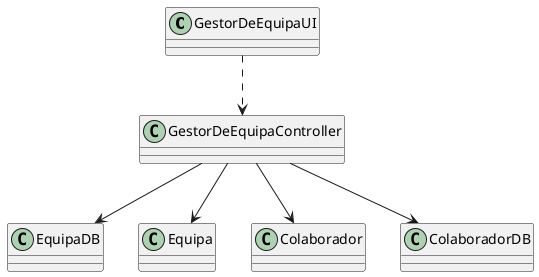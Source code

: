 @startuml

class GestorDeEquipaUI {}

class GestorDeEquipaController{}

class EquipaDB{}

class Equipa{}

class Colaborador{}

class ColaboradorDB{}

GestorDeEquipaUI .-> GestorDeEquipaController
GestorDeEquipaController-->EquipaDB
GestorDeEquipaController-->Equipa
GestorDeEquipaController-->Colaborador
GestorDeEquipaController-->ColaboradorDB


@enduml